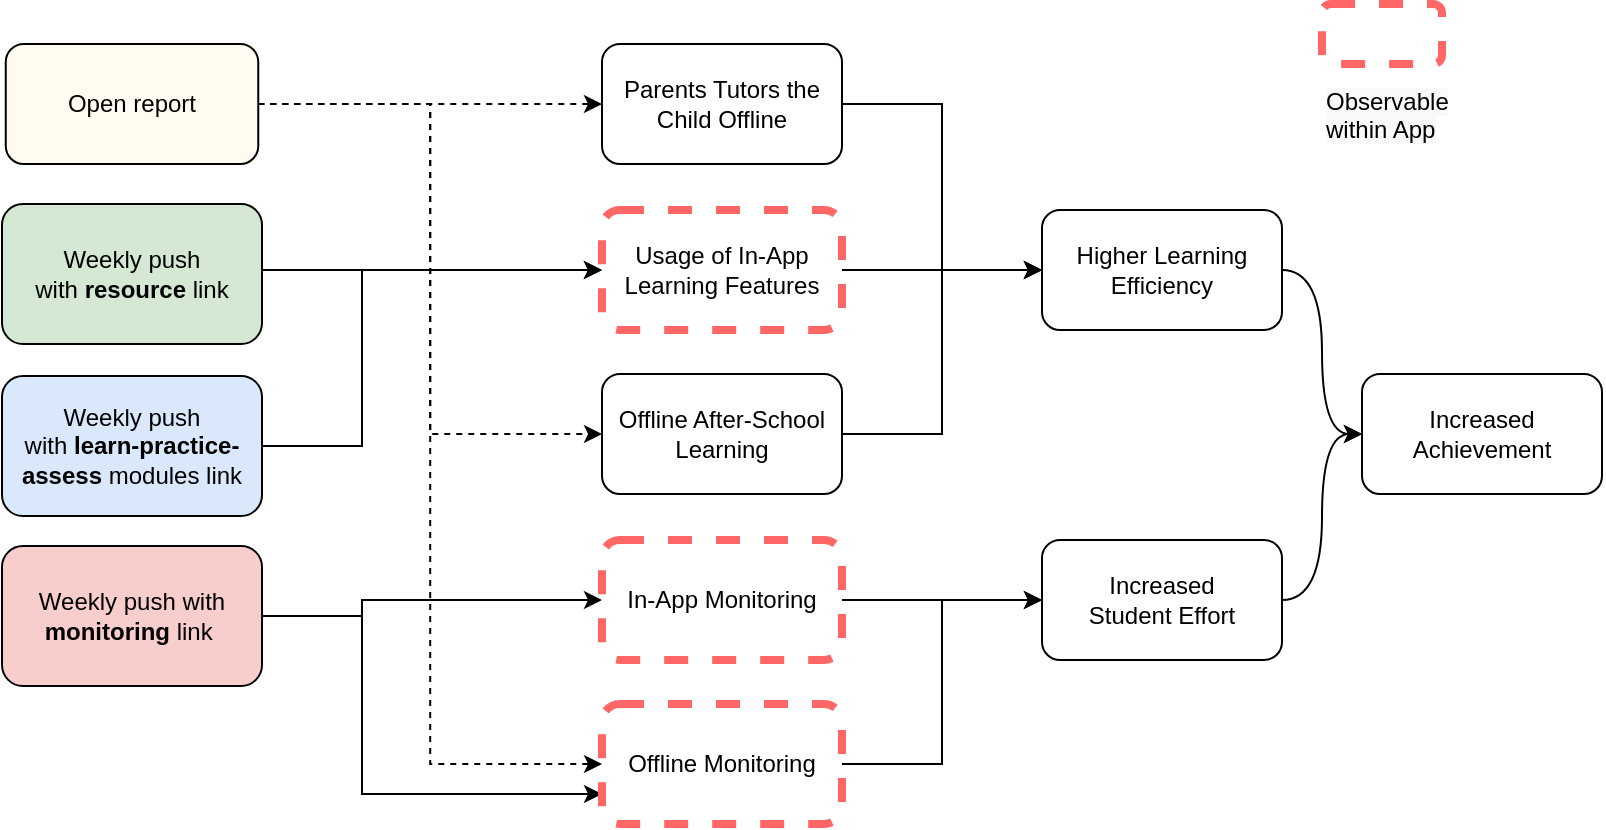 <mxfile version="13.7.3" type="github">
  <diagram id="-UJTk1UJx1AWDmk8OpdB" name="Page-1">
    <mxGraphModel dx="1426" dy="1994" grid="1" gridSize="10" guides="1" tooltips="1" connect="1" arrows="1" fold="1" page="1" pageScale="1" pageWidth="827" pageHeight="1169" math="0" shadow="0">
      <root>
        <mxCell id="0" />
        <mxCell id="1" parent="0" />
        <mxCell id="Lr0t73V-42CUzRThfrZZ-15" style="edgeStyle=orthogonalEdgeStyle;rounded=0;orthogonalLoop=1;jettySize=auto;html=1;exitX=1;exitY=0.5;exitDx=0;exitDy=0;entryX=0;entryY=0.5;entryDx=0;entryDy=0;dashed=1;" parent="1" source="Lr0t73V-42CUzRThfrZZ-2" target="Lr0t73V-42CUzRThfrZZ-8" edge="1">
          <mxGeometry relative="1" as="geometry" />
        </mxCell>
        <mxCell id="Lr0t73V-42CUzRThfrZZ-16" style="edgeStyle=orthogonalEdgeStyle;rounded=0;orthogonalLoop=1;jettySize=auto;html=1;exitX=1;exitY=0.5;exitDx=0;exitDy=0;entryX=0;entryY=0.5;entryDx=0;entryDy=0;dashed=1;" parent="1" source="Lr0t73V-42CUzRThfrZZ-2" target="Lr0t73V-42CUzRThfrZZ-7" edge="1">
          <mxGeometry relative="1" as="geometry" />
        </mxCell>
        <mxCell id="Lr0t73V-42CUzRThfrZZ-26" style="edgeStyle=orthogonalEdgeStyle;rounded=0;orthogonalLoop=1;jettySize=auto;html=1;exitX=1;exitY=0.5;exitDx=0;exitDy=0;entryX=0;entryY=0.5;entryDx=0;entryDy=0;dashed=1;" parent="1" source="Lr0t73V-42CUzRThfrZZ-2" target="Lr0t73V-42CUzRThfrZZ-10" edge="1">
          <mxGeometry relative="1" as="geometry" />
        </mxCell>
        <mxCell id="Lr0t73V-42CUzRThfrZZ-2" value="Open report" style="rounded=1;whiteSpace=wrap;html=1;strokeWidth=1;fillColor=#FFFBF0;" parent="1" vertex="1">
          <mxGeometry x="261.88" y="-650" width="126.25" height="60" as="geometry" />
        </mxCell>
        <mxCell id="Lr0t73V-42CUzRThfrZZ-19" style="edgeStyle=orthogonalEdgeStyle;rounded=0;orthogonalLoop=1;jettySize=auto;html=1;exitX=1;exitY=0.5;exitDx=0;exitDy=0;entryX=0;entryY=0.5;entryDx=0;entryDy=0;" parent="1" source="Lr0t73V-42CUzRThfrZZ-3" target="Lr0t73V-42CUzRThfrZZ-6" edge="1">
          <mxGeometry relative="1" as="geometry">
            <Array as="points">
              <mxPoint x="440" y="-364" />
              <mxPoint x="440" y="-372" />
            </Array>
          </mxGeometry>
        </mxCell>
        <mxCell id="Lr0t73V-42CUzRThfrZZ-20" style="edgeStyle=orthogonalEdgeStyle;rounded=0;orthogonalLoop=1;jettySize=auto;html=1;exitX=1;exitY=0.5;exitDx=0;exitDy=0;entryX=0;entryY=0.75;entryDx=0;entryDy=0;" parent="1" source="Lr0t73V-42CUzRThfrZZ-3" target="Lr0t73V-42CUzRThfrZZ-7" edge="1">
          <mxGeometry relative="1" as="geometry">
            <Array as="points">
              <mxPoint x="440" y="-364" />
              <mxPoint x="440" y="-275" />
            </Array>
          </mxGeometry>
        </mxCell>
        <mxCell id="Lr0t73V-42CUzRThfrZZ-3" value="Weekly push with &lt;b&gt;monitoring&lt;/b&gt; link&amp;nbsp;" style="rounded=1;whiteSpace=wrap;html=1;fillColor=#f8cecc;strokeWidth=1;" parent="1" vertex="1">
          <mxGeometry x="260.005" y="-399" width="130" height="70" as="geometry" />
        </mxCell>
        <mxCell id="Lr0t73V-42CUzRThfrZZ-24" style="edgeStyle=orthogonalEdgeStyle;rounded=0;orthogonalLoop=1;jettySize=auto;html=1;exitX=1;exitY=0.5;exitDx=0;exitDy=0;entryX=0;entryY=0.5;entryDx=0;entryDy=0;" parent="1" source="Lr0t73V-42CUzRThfrZZ-4" target="Lr0t73V-42CUzRThfrZZ-9" edge="1">
          <mxGeometry relative="1" as="geometry">
            <Array as="points">
              <mxPoint x="390" y="-537" />
            </Array>
          </mxGeometry>
        </mxCell>
        <mxCell id="Lr0t73V-42CUzRThfrZZ-4" value="Weekly push&lt;br&gt;with &lt;b&gt;resource&lt;/b&gt; link" style="rounded=1;whiteSpace=wrap;html=1;fillColor=#d5e8d4;strokeWidth=1;" parent="1" vertex="1">
          <mxGeometry x="260.005" y="-570" width="130" height="70" as="geometry" />
        </mxCell>
        <mxCell id="Lr0t73V-42CUzRThfrZZ-21" style="edgeStyle=orthogonalEdgeStyle;rounded=0;orthogonalLoop=1;jettySize=auto;html=1;exitX=1;exitY=0.5;exitDx=0;exitDy=0;entryX=0;entryY=0.5;entryDx=0;entryDy=0;" parent="1" source="Lr0t73V-42CUzRThfrZZ-6" target="Lr0t73V-42CUzRThfrZZ-13" edge="1">
          <mxGeometry relative="1" as="geometry" />
        </mxCell>
        <mxCell id="Lr0t73V-42CUzRThfrZZ-6" value="In-App Monitoring" style="rounded=1;whiteSpace=wrap;html=1;dashed=1;strokeWidth=4;strokeColor=#FF6666;" parent="1" vertex="1">
          <mxGeometry x="560" y="-402" width="120" height="60" as="geometry" />
        </mxCell>
        <mxCell id="Lr0t73V-42CUzRThfrZZ-23" style="edgeStyle=orthogonalEdgeStyle;rounded=0;orthogonalLoop=1;jettySize=auto;html=1;exitX=1;exitY=0.5;exitDx=0;exitDy=0;entryX=0;entryY=0.5;entryDx=0;entryDy=0;" parent="1" source="Lr0t73V-42CUzRThfrZZ-7" target="Lr0t73V-42CUzRThfrZZ-13" edge="1">
          <mxGeometry relative="1" as="geometry" />
        </mxCell>
        <mxCell id="Lr0t73V-42CUzRThfrZZ-7" value="Offline Monitoring" style="rounded=1;whiteSpace=wrap;html=1;dashed=1;strokeWidth=4;strokeColor=#FF6666;" parent="1" vertex="1">
          <mxGeometry x="560" y="-320" width="120" height="60" as="geometry" />
        </mxCell>
        <mxCell id="Lr0t73V-42CUzRThfrZZ-27" style="edgeStyle=orthogonalEdgeStyle;rounded=0;orthogonalLoop=1;jettySize=auto;html=1;exitX=1;exitY=0.5;exitDx=0;exitDy=0;entryX=0;entryY=0.5;entryDx=0;entryDy=0;" parent="1" source="Lr0t73V-42CUzRThfrZZ-8" target="Lr0t73V-42CUzRThfrZZ-14" edge="1">
          <mxGeometry relative="1" as="geometry" />
        </mxCell>
        <mxCell id="Lr0t73V-42CUzRThfrZZ-8" value="Parents Tutors the Child Offline" style="rounded=1;whiteSpace=wrap;html=1;" parent="1" vertex="1">
          <mxGeometry x="560" y="-650" width="120" height="60" as="geometry" />
        </mxCell>
        <mxCell id="Lr0t73V-42CUzRThfrZZ-28" style="edgeStyle=orthogonalEdgeStyle;rounded=0;orthogonalLoop=1;jettySize=auto;html=1;exitX=1;exitY=0.5;exitDx=0;exitDy=0;entryX=0;entryY=0.5;entryDx=0;entryDy=0;" parent="1" source="Lr0t73V-42CUzRThfrZZ-9" target="Lr0t73V-42CUzRThfrZZ-14" edge="1">
          <mxGeometry relative="1" as="geometry">
            <mxPoint x="780" y="-530" as="targetPoint" />
          </mxGeometry>
        </mxCell>
        <mxCell id="Lr0t73V-42CUzRThfrZZ-9" value="Usage of In-App Learning Features" style="rounded=1;whiteSpace=wrap;html=1;dashed=1;strokeWidth=4;strokeColor=#FF6666;" parent="1" vertex="1">
          <mxGeometry x="560" y="-567" width="120" height="60" as="geometry" />
        </mxCell>
        <mxCell id="Lr0t73V-42CUzRThfrZZ-30" style="edgeStyle=orthogonalEdgeStyle;rounded=0;orthogonalLoop=1;jettySize=auto;html=1;exitX=1;exitY=0.5;exitDx=0;exitDy=0;entryX=0;entryY=0.5;entryDx=0;entryDy=0;" parent="1" source="Lr0t73V-42CUzRThfrZZ-10" target="Lr0t73V-42CUzRThfrZZ-14" edge="1">
          <mxGeometry relative="1" as="geometry" />
        </mxCell>
        <mxCell id="Lr0t73V-42CUzRThfrZZ-10" value="Offline After-School Learning" style="rounded=1;whiteSpace=wrap;html=1;" parent="1" vertex="1">
          <mxGeometry x="560" y="-485" width="120" height="60" as="geometry" />
        </mxCell>
        <mxCell id="Lr0t73V-42CUzRThfrZZ-25" style="edgeStyle=orthogonalEdgeStyle;rounded=0;orthogonalLoop=1;jettySize=auto;html=1;exitX=1;exitY=0.5;exitDx=0;exitDy=0;entryX=0;entryY=0.5;entryDx=0;entryDy=0;" parent="1" source="Lr0t73V-42CUzRThfrZZ-12" target="Lr0t73V-42CUzRThfrZZ-9" edge="1">
          <mxGeometry relative="1" as="geometry">
            <Array as="points">
              <mxPoint x="440" y="-449" />
              <mxPoint x="440" y="-537" />
            </Array>
          </mxGeometry>
        </mxCell>
        <mxCell id="Lr0t73V-42CUzRThfrZZ-12" value="Weekly push&lt;br&gt;with &lt;b&gt;learn-practice-assess &lt;/b&gt;modules&amp;nbsp;link" style="rounded=1;whiteSpace=wrap;html=1;fillColor=#dae8fc;strokeWidth=1;" parent="1" vertex="1">
          <mxGeometry x="260.005" y="-484" width="130" height="70" as="geometry" />
        </mxCell>
        <mxCell id="Lr0t73V-42CUzRThfrZZ-35" style="edgeStyle=orthogonalEdgeStyle;curved=1;rounded=0;orthogonalLoop=1;jettySize=auto;html=1;exitX=1;exitY=0.5;exitDx=0;exitDy=0;entryX=0;entryY=0.5;entryDx=0;entryDy=0;" parent="1" source="Lr0t73V-42CUzRThfrZZ-13" target="Lr0t73V-42CUzRThfrZZ-33" edge="1">
          <mxGeometry relative="1" as="geometry" />
        </mxCell>
        <mxCell id="Lr0t73V-42CUzRThfrZZ-13" value="Increased &lt;br&gt;Student Effort" style="rounded=1;whiteSpace=wrap;html=1;" parent="1" vertex="1">
          <mxGeometry x="780" y="-402" width="120" height="60" as="geometry" />
        </mxCell>
        <mxCell id="Lr0t73V-42CUzRThfrZZ-34" style="edgeStyle=orthogonalEdgeStyle;curved=1;rounded=0;orthogonalLoop=1;jettySize=auto;html=1;exitX=1;exitY=0.5;exitDx=0;exitDy=0;entryX=0;entryY=0.5;entryDx=0;entryDy=0;" parent="1" source="Lr0t73V-42CUzRThfrZZ-14" target="Lr0t73V-42CUzRThfrZZ-33" edge="1">
          <mxGeometry relative="1" as="geometry" />
        </mxCell>
        <mxCell id="Lr0t73V-42CUzRThfrZZ-14" value="Higher Learning Efficiency" style="rounded=1;whiteSpace=wrap;html=1;" parent="1" vertex="1">
          <mxGeometry x="780" y="-567" width="120" height="60" as="geometry" />
        </mxCell>
        <mxCell id="Lr0t73V-42CUzRThfrZZ-33" value="Increased Achievement" style="rounded=1;whiteSpace=wrap;html=1;" parent="1" vertex="1">
          <mxGeometry x="940" y="-485" width="120" height="60" as="geometry" />
        </mxCell>
        <mxCell id="HdF44WfOiVwkRz-aQxqK-2" value="" style="rounded=1;whiteSpace=wrap;html=1;dashed=1;strokeWidth=4;strokeColor=#FF6666;" vertex="1" parent="1">
          <mxGeometry x="920" y="-670" width="60" height="30" as="geometry" />
        </mxCell>
        <mxCell id="HdF44WfOiVwkRz-aQxqK-3" value="&lt;span style=&quot;color: rgb(0 , 0 , 0) ; font-family: &amp;#34;helvetica&amp;#34; ; font-size: 12px ; font-style: normal ; font-weight: 400 ; letter-spacing: normal ; text-align: center ; text-indent: 0px ; text-transform: none ; word-spacing: 0px ; background-color: rgb(248 , 249 , 250) ; display: inline ; float: none&quot;&gt;Observable within App&lt;/span&gt;" style="text;whiteSpace=wrap;html=1;" vertex="1" parent="1">
          <mxGeometry x="920" y="-635" width="90" height="30" as="geometry" />
        </mxCell>
      </root>
    </mxGraphModel>
  </diagram>
</mxfile>
